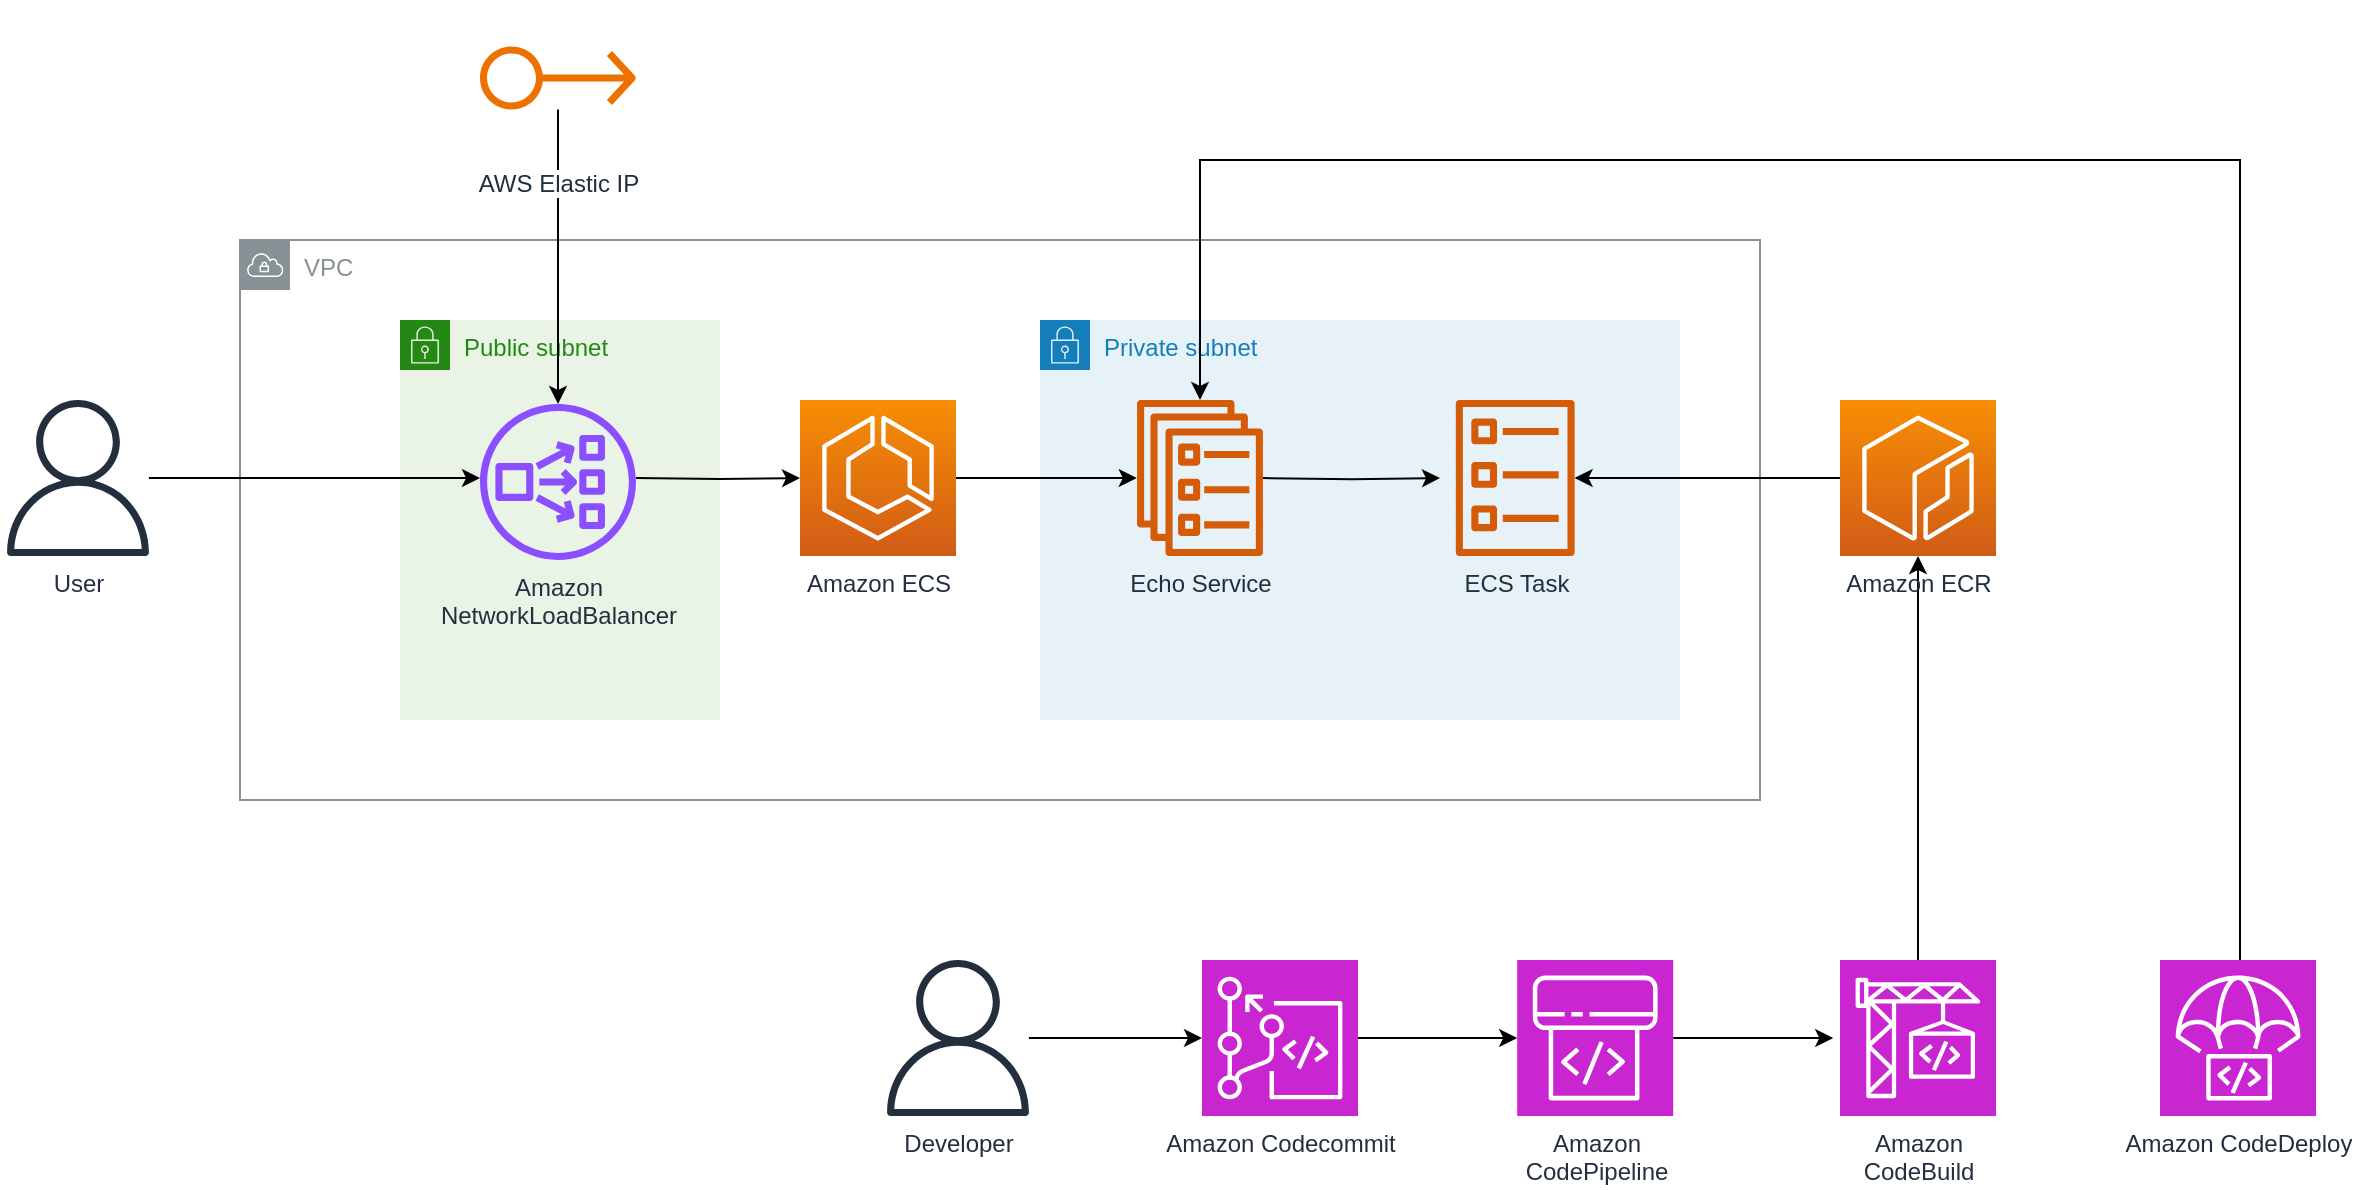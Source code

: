 <mxfile version="22.0.2" type="device">
  <diagram name="Page-1" id="omy8ZBwYc7qbjGJB6eCE">
    <mxGraphModel dx="518" dy="991" grid="1" gridSize="10" guides="1" tooltips="1" connect="1" arrows="1" fold="1" page="1" pageScale="1" pageWidth="850" pageHeight="1100" math="0" shadow="0">
      <root>
        <mxCell id="0" />
        <mxCell id="1" parent="0" />
        <mxCell id="G-GgP1J9Ltp65o8AH1a3-4" value="Private subnet" style="points=[[0,0],[0.25,0],[0.5,0],[0.75,0],[1,0],[1,0.25],[1,0.5],[1,0.75],[1,1],[0.75,1],[0.5,1],[0.25,1],[0,1],[0,0.75],[0,0.5],[0,0.25]];outlineConnect=0;gradientColor=none;html=1;whiteSpace=wrap;fontSize=12;fontStyle=0;container=1;pointerEvents=0;collapsible=0;recursiveResize=0;shape=mxgraph.aws4.group;grIcon=mxgraph.aws4.group_security_group;grStroke=0;strokeColor=#147EBA;fillColor=#E6F2F8;verticalAlign=top;align=left;spacingLeft=30;fontColor=#147EBA;dashed=0;" parent="1" vertex="1">
          <mxGeometry x="1400" y="280" width="320" height="200" as="geometry" />
        </mxCell>
        <mxCell id="JzuE-zLx8FnqEU072DFd-1" value="VPC" style="sketch=0;outlineConnect=0;gradientColor=none;html=1;whiteSpace=wrap;fontSize=12;fontStyle=0;shape=mxgraph.aws4.group;grIcon=mxgraph.aws4.group_vpc;strokeColor=#879196;fillColor=none;verticalAlign=top;align=left;spacingLeft=30;fontColor=#879196;dashed=0;" parent="1" vertex="1">
          <mxGeometry x="1000" y="240" width="760" height="280" as="geometry" />
        </mxCell>
        <mxCell id="G-GgP1J9Ltp65o8AH1a3-3" value="Public subnet" style="points=[[0,0],[0.25,0],[0.5,0],[0.75,0],[1,0],[1,0.25],[1,0.5],[1,0.75],[1,1],[0.75,1],[0.5,1],[0.25,1],[0,1],[0,0.75],[0,0.5],[0,0.25]];outlineConnect=0;gradientColor=none;html=1;whiteSpace=wrap;fontSize=12;fontStyle=0;container=1;pointerEvents=0;collapsible=0;recursiveResize=0;shape=mxgraph.aws4.group;grIcon=mxgraph.aws4.group_security_group;grStroke=0;strokeColor=#248814;fillColor=#E9F3E6;verticalAlign=top;align=left;spacingLeft=30;fontColor=#248814;dashed=0;" parent="1" vertex="1">
          <mxGeometry x="1080" y="280" width="160" height="200" as="geometry" />
        </mxCell>
        <mxCell id="JzuE-zLx8FnqEU072DFd-2" value="" style="edgeStyle=orthogonalEdgeStyle;rounded=0;orthogonalLoop=1;jettySize=auto;html=1;" parent="1" source="JzuE-zLx8FnqEU072DFd-3" edge="1">
          <mxGeometry relative="1" as="geometry">
            <mxPoint x="1448.389" y="359" as="targetPoint" />
          </mxGeometry>
        </mxCell>
        <mxCell id="JzuE-zLx8FnqEU072DFd-3" value="Amazon ECS" style="sketch=0;points=[[0,0,0],[0.25,0,0],[0.5,0,0],[0.75,0,0],[1,0,0],[0,1,0],[0.25,1,0],[0.5,1,0],[0.75,1,0],[1,1,0],[0,0.25,0],[0,0.5,0],[0,0.75,0],[1,0.25,0],[1,0.5,0],[1,0.75,0]];outlineConnect=0;fontColor=#232F3E;gradientColor=#F78E04;gradientDirection=north;fillColor=#D05C17;strokeColor=#ffffff;dashed=0;verticalLabelPosition=bottom;verticalAlign=top;align=center;html=1;fontSize=12;fontStyle=0;aspect=fixed;shape=mxgraph.aws4.resourceIcon;resIcon=mxgraph.aws4.ecs;labelBackgroundColor=default;" parent="1" vertex="1">
          <mxGeometry x="1280" y="320" width="78" height="78" as="geometry" />
        </mxCell>
        <mxCell id="JzuE-zLx8FnqEU072DFd-20" style="edgeStyle=orthogonalEdgeStyle;rounded=0;orthogonalLoop=1;jettySize=auto;html=1;" parent="1" source="h5vrYgcOdXK-YGlDEGFt-5" target="CRUREAMu9yNn37taTbQy-19" edge="1">
          <mxGeometry relative="1" as="geometry">
            <mxPoint x="1479.588" y="400.0" as="targetPoint" />
            <mxPoint x="1637.6" y="600.0" as="sourcePoint" />
          </mxGeometry>
        </mxCell>
        <mxCell id="JzuE-zLx8FnqEU072DFd-22" value="" style="edgeStyle=orthogonalEdgeStyle;rounded=0;orthogonalLoop=1;jettySize=auto;html=1;" parent="1" edge="1">
          <mxGeometry relative="1" as="geometry">
            <mxPoint x="1600.0" y="359" as="targetPoint" />
            <mxPoint x="1510.821" y="359.059" as="sourcePoint" />
          </mxGeometry>
        </mxCell>
        <mxCell id="JzuE-zLx8FnqEU072DFd-30" value="" style="edgeStyle=orthogonalEdgeStyle;rounded=0;orthogonalLoop=1;jettySize=auto;html=1;" parent="1" target="JzuE-zLx8FnqEU072DFd-3" edge="1">
          <mxGeometry relative="1" as="geometry">
            <mxPoint x="1198" y="359" as="sourcePoint" />
          </mxGeometry>
        </mxCell>
        <mxCell id="JzuE-zLx8FnqEU072DFd-32" value="" style="edgeStyle=orthogonalEdgeStyle;rounded=0;orthogonalLoop=1;jettySize=auto;html=1;" parent="1" source="JzuE-zLx8FnqEU072DFd-31" edge="1">
          <mxGeometry relative="1" as="geometry">
            <mxPoint x="1120" y="359" as="targetPoint" />
          </mxGeometry>
        </mxCell>
        <mxCell id="JzuE-zLx8FnqEU072DFd-31" value="User" style="sketch=0;outlineConnect=0;fontColor=#232F3E;gradientColor=none;fillColor=#232F3D;strokeColor=none;dashed=0;verticalLabelPosition=bottom;verticalAlign=top;align=center;html=1;fontSize=12;fontStyle=0;aspect=fixed;pointerEvents=1;shape=mxgraph.aws4.user;labelBackgroundColor=default;" parent="1" vertex="1">
          <mxGeometry x="880" y="320" width="78" height="78" as="geometry" />
        </mxCell>
        <mxCell id="CRUREAMu9yNn37taTbQy-1" value="Amazon&lt;br&gt;NetworkLoadBalancer" style="sketch=0;outlineConnect=0;fontColor=#232F3E;gradientColor=none;fillColor=#8C4FFF;strokeColor=none;dashed=0;verticalLabelPosition=bottom;verticalAlign=top;align=center;html=1;fontSize=12;fontStyle=0;aspect=fixed;pointerEvents=1;shape=mxgraph.aws4.network_load_balancer;" parent="1" vertex="1">
          <mxGeometry x="1120" y="322" width="78" height="78" as="geometry" />
        </mxCell>
        <mxCell id="CRUREAMu9yNn37taTbQy-18" value="" style="edgeStyle=orthogonalEdgeStyle;rounded=0;orthogonalLoop=1;jettySize=auto;html=1;" parent="1" source="h5vrYgcOdXK-YGlDEGFt-4" target="CRUREAMu9yNn37taTbQy-20" edge="1">
          <mxGeometry relative="1" as="geometry">
            <mxPoint x="1660" y="100" as="targetPoint" />
            <Array as="points">
              <mxPoint x="2000" y="200" />
              <mxPoint x="1480" y="200" />
            </Array>
            <mxPoint x="2120" y="600" as="sourcePoint" />
          </mxGeometry>
        </mxCell>
        <mxCell id="CRUREAMu9yNn37taTbQy-4" value="" style="edgeStyle=orthogonalEdgeStyle;shape=connector;rounded=0;orthogonalLoop=1;jettySize=auto;html=1;labelBackgroundColor=default;strokeColor=default;fontFamily=Helvetica;fontSize=11;fontColor=default;endArrow=classic;" parent="1" edge="1">
          <mxGeometry relative="1" as="geometry">
            <mxPoint x="1716.6" y="639.0" as="sourcePoint" />
            <mxPoint x="1796.6" y="639" as="targetPoint" />
          </mxGeometry>
        </mxCell>
        <mxCell id="CRUREAMu9yNn37taTbQy-13" value="" style="edgeStyle=orthogonalEdgeStyle;rounded=0;orthogonalLoop=1;jettySize=auto;html=1;" parent="1" source="CRUREAMu9yNn37taTbQy-7" edge="1">
          <mxGeometry relative="1" as="geometry">
            <mxPoint x="1481" y="639" as="targetPoint" />
          </mxGeometry>
        </mxCell>
        <mxCell id="CRUREAMu9yNn37taTbQy-7" value="Developer" style="sketch=0;outlineConnect=0;fontColor=#232F3E;gradientColor=none;fillColor=#232F3D;strokeColor=none;dashed=0;verticalLabelPosition=bottom;verticalAlign=top;align=center;html=1;fontSize=12;fontStyle=0;aspect=fixed;pointerEvents=1;shape=mxgraph.aws4.user;labelBackgroundColor=default;" parent="1" vertex="1">
          <mxGeometry x="1320" y="600" width="78" height="78" as="geometry" />
        </mxCell>
        <mxCell id="CRUREAMu9yNn37taTbQy-16" value="" style="edgeStyle=orthogonalEdgeStyle;rounded=0;orthogonalLoop=1;jettySize=auto;html=1;" parent="1" edge="1">
          <mxGeometry relative="1" as="geometry">
            <mxPoint x="1559" y="639" as="sourcePoint" />
            <mxPoint x="1638.6" y="639" as="targetPoint" />
          </mxGeometry>
        </mxCell>
        <mxCell id="CRUREAMu9yNn37taTbQy-19" value="ECS Task" style="sketch=0;outlineConnect=0;fontColor=#232F3E;gradientColor=none;fillColor=#D45B07;strokeColor=none;dashed=0;verticalLabelPosition=bottom;verticalAlign=top;align=center;html=1;fontSize=12;fontStyle=0;pointerEvents=1;shape=mxgraph.aws4.ecs_task;labelBackgroundColor=none;" parent="1" vertex="1">
          <mxGeometry x="1598.6" y="320" width="78" height="78" as="geometry" />
        </mxCell>
        <mxCell id="CRUREAMu9yNn37taTbQy-20" value="Echo Service" style="sketch=0;outlineConnect=0;fontColor=#232F3E;gradientColor=none;fillColor=#D45B07;strokeColor=none;dashed=0;verticalLabelPosition=bottom;verticalAlign=top;align=center;html=1;fontSize=12;fontStyle=0;pointerEvents=1;shape=mxgraph.aws4.ecs_service;labelBackgroundColor=none;" parent="1" vertex="1">
          <mxGeometry x="1441" y="320" width="78" height="78" as="geometry" />
        </mxCell>
        <mxCell id="G-GgP1J9Ltp65o8AH1a3-2" value="" style="edgeStyle=orthogonalEdgeStyle;rounded=0;orthogonalLoop=1;jettySize=auto;html=1;" parent="1" source="G-GgP1J9Ltp65o8AH1a3-1" target="CRUREAMu9yNn37taTbQy-1" edge="1">
          <mxGeometry relative="1" as="geometry" />
        </mxCell>
        <mxCell id="G-GgP1J9Ltp65o8AH1a3-1" value="AWS Elastic IP" style="sketch=0;outlineConnect=0;fontColor=#232F3E;gradientColor=none;fillColor=#ED7100;strokeColor=none;dashed=0;verticalLabelPosition=bottom;verticalAlign=top;align=center;html=1;fontSize=12;fontStyle=0;pointerEvents=1;shape=mxgraph.aws4.elastic_ip_address;labelBackgroundColor=default;" parent="1" vertex="1">
          <mxGeometry x="1120" y="120" width="78" height="78" as="geometry" />
        </mxCell>
        <mxCell id="h5vrYgcOdXK-YGlDEGFt-1" value="Amazon Codecommit" style="sketch=0;points=[[0,0,0],[0.25,0,0],[0.5,0,0],[0.75,0,0],[1,0,0],[0,1,0],[0.25,1,0],[0.5,1,0],[0.75,1,0],[1,1,0],[0,0.25,0],[0,0.5,0],[0,0.75,0],[1,0.25,0],[1,0.5,0],[1,0.75,0]];outlineConnect=0;fontColor=#232F3E;fillColor=#C925D1;strokeColor=#ffffff;dashed=0;verticalLabelPosition=bottom;verticalAlign=top;align=center;html=1;fontSize=12;fontStyle=0;aspect=fixed;shape=mxgraph.aws4.resourceIcon;resIcon=mxgraph.aws4.codecommit;" vertex="1" parent="1">
          <mxGeometry x="1481" y="600" width="78" height="78" as="geometry" />
        </mxCell>
        <mxCell id="h5vrYgcOdXK-YGlDEGFt-2" value="Amazon&lt;br&gt;CodePipeline" style="sketch=0;points=[[0,0,0],[0.25,0,0],[0.5,0,0],[0.75,0,0],[1,0,0],[0,1,0],[0.25,1,0],[0.5,1,0],[0.75,1,0],[1,1,0],[0,0.25,0],[0,0.5,0],[0,0.75,0],[1,0.25,0],[1,0.5,0],[1,0.75,0]];outlineConnect=0;fontColor=#232F3E;fillColor=#C925D1;strokeColor=#ffffff;dashed=0;verticalLabelPosition=bottom;verticalAlign=top;align=center;html=1;fontSize=12;fontStyle=0;aspect=fixed;shape=mxgraph.aws4.resourceIcon;resIcon=mxgraph.aws4.codepipeline;" vertex="1" parent="1">
          <mxGeometry x="1638.6" y="600" width="78" height="78" as="geometry" />
        </mxCell>
        <mxCell id="h5vrYgcOdXK-YGlDEGFt-8" value="" style="edgeStyle=orthogonalEdgeStyle;rounded=0;orthogonalLoop=1;jettySize=auto;html=1;" edge="1" parent="1" source="h5vrYgcOdXK-YGlDEGFt-3" target="h5vrYgcOdXK-YGlDEGFt-5">
          <mxGeometry relative="1" as="geometry">
            <mxPoint x="1839.0" y="520" as="targetPoint" />
          </mxGeometry>
        </mxCell>
        <mxCell id="h5vrYgcOdXK-YGlDEGFt-3" value="Amazon&lt;br&gt;CodeBuild" style="sketch=0;points=[[0,0,0],[0.25,0,0],[0.5,0,0],[0.75,0,0],[1,0,0],[0,1,0],[0.25,1,0],[0.5,1,0],[0.75,1,0],[1,1,0],[0,0.25,0],[0,0.5,0],[0,0.75,0],[1,0.25,0],[1,0.5,0],[1,0.75,0]];outlineConnect=0;fontColor=#232F3E;fillColor=#C925D1;strokeColor=#ffffff;dashed=0;verticalLabelPosition=bottom;verticalAlign=top;align=center;html=1;fontSize=12;fontStyle=0;aspect=fixed;shape=mxgraph.aws4.resourceIcon;resIcon=mxgraph.aws4.codebuild;" vertex="1" parent="1">
          <mxGeometry x="1800" y="600" width="78" height="78" as="geometry" />
        </mxCell>
        <mxCell id="h5vrYgcOdXK-YGlDEGFt-4" value="Amazon CodeDeploy" style="sketch=0;points=[[0,0,0],[0.25,0,0],[0.5,0,0],[0.75,0,0],[1,0,0],[0,1,0],[0.25,1,0],[0.5,1,0],[0.75,1,0],[1,1,0],[0,0.25,0],[0,0.5,0],[0,0.75,0],[1,0.25,0],[1,0.5,0],[1,0.75,0]];outlineConnect=0;fontColor=#232F3E;fillColor=#C925D1;strokeColor=#ffffff;dashed=0;verticalLabelPosition=bottom;verticalAlign=top;align=center;html=1;fontSize=12;fontStyle=0;aspect=fixed;shape=mxgraph.aws4.resourceIcon;resIcon=mxgraph.aws4.codedeploy;" vertex="1" parent="1">
          <mxGeometry x="1960" y="600" width="78" height="78" as="geometry" />
        </mxCell>
        <mxCell id="h5vrYgcOdXK-YGlDEGFt-5" value="Amazon ECR" style="sketch=0;points=[[0,0,0],[0.25,0,0],[0.5,0,0],[0.75,0,0],[1,0,0],[0,1,0],[0.25,1,0],[0.5,1,0],[0.75,1,0],[1,1,0],[0,0.25,0],[0,0.5,0],[0,0.75,0],[1,0.25,0],[1,0.5,0],[1,0.75,0]];outlineConnect=0;fontColor=#232F3E;gradientColor=#F78E04;gradientDirection=north;fillColor=#D05C17;strokeColor=#ffffff;dashed=0;verticalLabelPosition=bottom;verticalAlign=top;align=center;html=1;fontSize=12;fontStyle=0;aspect=fixed;shape=mxgraph.aws4.resourceIcon;resIcon=mxgraph.aws4.ecr;labelBackgroundColor=none;" vertex="1" parent="1">
          <mxGeometry x="1800.0" y="320" width="78" height="78" as="geometry" />
        </mxCell>
      </root>
    </mxGraphModel>
  </diagram>
</mxfile>
